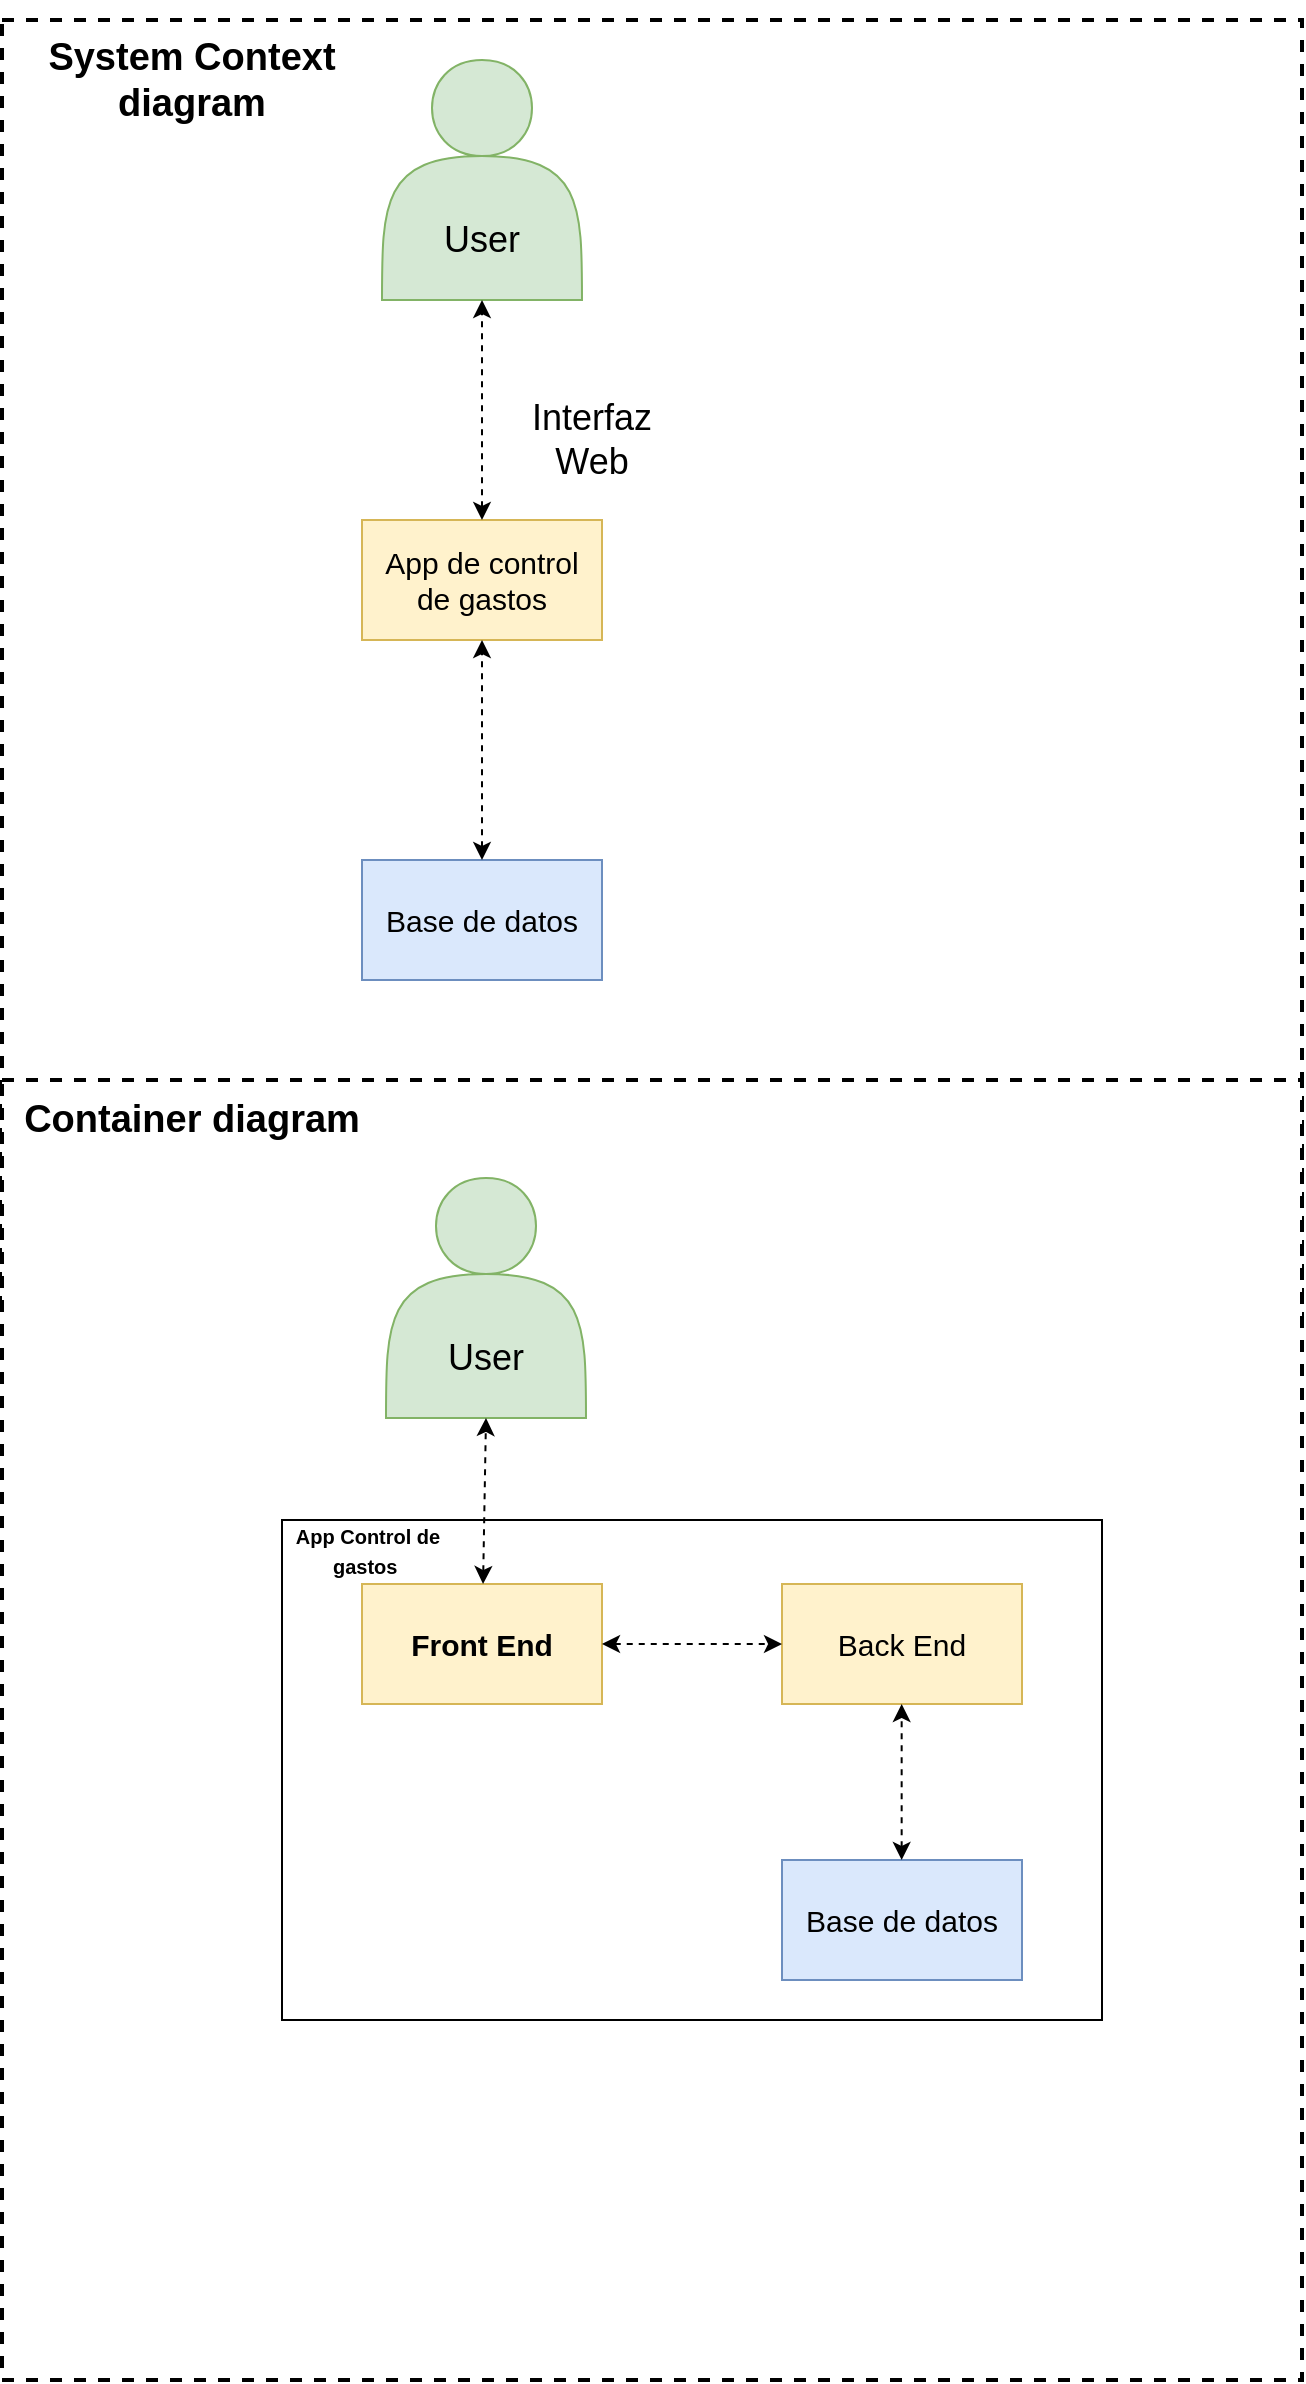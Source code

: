<mxfile version="22.0.7" type="github">
  <diagram name="Página-1" id="FNVlxbY_5hZAIGMPvLUF">
    <mxGraphModel dx="989" dy="530" grid="1" gridSize="10" guides="1" tooltips="1" connect="1" arrows="1" fold="1" page="1" pageScale="1" pageWidth="827" pageHeight="1169" math="0" shadow="0">
      <root>
        <mxCell id="0" />
        <mxCell id="1" parent="0" />
        <mxCell id="ii-14larT71zosDay65v-20" value="" style="whiteSpace=wrap;html=1;aspect=fixed;dashed=1;strokeWidth=2;" parent="1" vertex="1">
          <mxGeometry x="40" y="20" width="650" height="650" as="geometry" />
        </mxCell>
        <mxCell id="ii-14larT71zosDay65v-6" value="" style="shape=actor;whiteSpace=wrap;html=1;fillColor=#d5e8d4;strokeColor=#82b366;" parent="1" vertex="1">
          <mxGeometry x="230" y="40" width="100" height="120" as="geometry" />
        </mxCell>
        <mxCell id="ii-14larT71zosDay65v-8" value="" style="rounded=0;whiteSpace=wrap;html=1;fillColor=#fff2cc;strokeColor=#d6b656;" parent="1" vertex="1">
          <mxGeometry x="220" y="270" width="120" height="60" as="geometry" />
        </mxCell>
        <mxCell id="ii-14larT71zosDay65v-10" value="" style="rounded=0;whiteSpace=wrap;html=1;fillColor=#dae8fc;strokeColor=#6c8ebf;" parent="1" vertex="1">
          <mxGeometry x="220" y="440" width="120" height="60" as="geometry" />
        </mxCell>
        <mxCell id="ii-14larT71zosDay65v-12" value="" style="html=1;labelBackgroundColor=#ffffff;startArrow=classic;startFill=1;startSize=6;endArrow=classic;endFill=1;endSize=6;jettySize=auto;orthogonalLoop=1;strokeWidth=1;dashed=1;fontSize=14;rounded=0;entryX=0.5;entryY=1;entryDx=0;entryDy=0;" parent="1" target="ii-14larT71zosDay65v-8" edge="1">
          <mxGeometry width="60" height="60" relative="1" as="geometry">
            <mxPoint x="280" y="440" as="sourcePoint" />
            <mxPoint x="340" y="380" as="targetPoint" />
          </mxGeometry>
        </mxCell>
        <mxCell id="ii-14larT71zosDay65v-13" value="" style="html=1;labelBackgroundColor=#ffffff;startArrow=classic;startFill=1;startSize=6;endArrow=classic;endFill=1;endSize=6;jettySize=auto;orthogonalLoop=1;strokeWidth=1;dashed=1;fontSize=14;rounded=0;entryX=0.5;entryY=1;entryDx=0;entryDy=0;jumpSize=6;" parent="1" target="ii-14larT71zosDay65v-6" edge="1">
          <mxGeometry width="60" height="60" relative="1" as="geometry">
            <mxPoint x="280" y="270" as="sourcePoint" />
            <mxPoint x="340" y="380" as="targetPoint" />
          </mxGeometry>
        </mxCell>
        <mxCell id="ii-14larT71zosDay65v-14" value="&lt;font style=&quot;font-size: 18px;&quot;&gt;User&lt;/font&gt;" style="text;strokeColor=none;align=center;fillColor=none;html=1;verticalAlign=middle;whiteSpace=wrap;rounded=0;" parent="1" vertex="1">
          <mxGeometry x="245" y="110" width="70" height="40" as="geometry" />
        </mxCell>
        <mxCell id="ii-14larT71zosDay65v-15" value="&lt;font style=&quot;font-size: 15px;&quot;&gt;App de control de gastos&lt;/font&gt;" style="text;strokeColor=none;align=center;fillColor=none;html=1;verticalAlign=middle;whiteSpace=wrap;rounded=0;" parent="1" vertex="1">
          <mxGeometry x="230" y="280" width="100" height="40" as="geometry" />
        </mxCell>
        <mxCell id="ii-14larT71zosDay65v-16" value="&lt;font style=&quot;font-size: 15px;&quot;&gt;Base de datos&lt;/font&gt;" style="text;strokeColor=none;align=center;fillColor=none;html=1;verticalAlign=middle;whiteSpace=wrap;rounded=0;" parent="1" vertex="1">
          <mxGeometry x="230" y="450" width="100" height="40" as="geometry" />
        </mxCell>
        <mxCell id="ii-14larT71zosDay65v-18" value="&lt;font style=&quot;font-size: 18px;&quot;&gt;Interfaz Web&lt;/font&gt;" style="text;strokeColor=none;align=center;fillColor=none;html=1;verticalAlign=middle;whiteSpace=wrap;rounded=0;" parent="1" vertex="1">
          <mxGeometry x="290" y="210" width="90" height="40" as="geometry" />
        </mxCell>
        <mxCell id="ii-14larT71zosDay65v-19" value="&lt;b&gt;&lt;font style=&quot;font-size: 19px;&quot;&gt;System Context diagram&lt;/font&gt;&lt;/b&gt;" style="text;strokeColor=none;align=center;fillColor=none;html=1;verticalAlign=middle;whiteSpace=wrap;rounded=0;" parent="1" vertex="1">
          <mxGeometry x="50" y="10" width="170" height="80" as="geometry" />
        </mxCell>
        <mxCell id="tggoakVdAM6RXXFxXQV1-1" value="" style="whiteSpace=wrap;html=1;aspect=fixed;dashed=1;strokeWidth=2;" vertex="1" parent="1">
          <mxGeometry x="40" y="550" width="650" height="650" as="geometry" />
        </mxCell>
        <mxCell id="tggoakVdAM6RXXFxXQV1-2" value="&lt;b&gt;&lt;font style=&quot;font-size: 19px;&quot;&gt;Container diagram&lt;/font&gt;&lt;/b&gt;" style="text;strokeColor=none;align=center;fillColor=none;html=1;verticalAlign=middle;whiteSpace=wrap;rounded=0;" vertex="1" parent="1">
          <mxGeometry x="50" y="530" width="170" height="80" as="geometry" />
        </mxCell>
        <mxCell id="tggoakVdAM6RXXFxXQV1-5" value="" style="shape=actor;whiteSpace=wrap;html=1;fillColor=#d5e8d4;strokeColor=#82b366;" vertex="1" parent="1">
          <mxGeometry x="232" y="599" width="100" height="120" as="geometry" />
        </mxCell>
        <mxCell id="tggoakVdAM6RXXFxXQV1-27" value="" style="rounded=0;whiteSpace=wrap;html=1;" vertex="1" parent="1">
          <mxGeometry x="180" y="770" width="410" height="250" as="geometry" />
        </mxCell>
        <mxCell id="tggoakVdAM6RXXFxXQV1-6" value="&lt;font style=&quot;font-size: 18px;&quot;&gt;User&lt;/font&gt;" style="text;strokeColor=none;align=center;fillColor=none;html=1;verticalAlign=middle;whiteSpace=wrap;rounded=0;" vertex="1" parent="1">
          <mxGeometry x="247" y="669" width="70" height="40" as="geometry" />
        </mxCell>
        <mxCell id="tggoakVdAM6RXXFxXQV1-8" value="" style="rounded=0;whiteSpace=wrap;html=1;fillColor=#fff2cc;strokeColor=#d6b656;fontStyle=1" vertex="1" parent="1">
          <mxGeometry x="220" y="802" width="120" height="60" as="geometry" />
        </mxCell>
        <mxCell id="tggoakVdAM6RXXFxXQV1-9" value="&lt;font style=&quot;font-size: 15px;&quot;&gt;Front End&lt;/font&gt;" style="text;strokeColor=none;align=center;fillColor=none;html=1;verticalAlign=middle;whiteSpace=wrap;rounded=0;fontStyle=1" vertex="1" parent="1">
          <mxGeometry x="230" y="812" width="100" height="40" as="geometry" />
        </mxCell>
        <mxCell id="tggoakVdAM6RXXFxXQV1-10" value="" style="rounded=0;whiteSpace=wrap;html=1;fillColor=#fff2cc;strokeColor=#d6b656;" vertex="1" parent="1">
          <mxGeometry x="430" y="802" width="120" height="60" as="geometry" />
        </mxCell>
        <mxCell id="tggoakVdAM6RXXFxXQV1-11" value="&lt;font style=&quot;font-size: 15px;&quot;&gt;Back End&lt;/font&gt;" style="text;strokeColor=none;align=center;fillColor=none;html=1;verticalAlign=middle;whiteSpace=wrap;rounded=0;" vertex="1" parent="1">
          <mxGeometry x="440" y="812" width="100" height="40" as="geometry" />
        </mxCell>
        <mxCell id="tggoakVdAM6RXXFxXQV1-15" value="" style="rounded=0;whiteSpace=wrap;html=1;fillColor=#dae8fc;strokeColor=#6c8ebf;" vertex="1" parent="1">
          <mxGeometry x="430" y="940" width="120" height="60" as="geometry" />
        </mxCell>
        <mxCell id="tggoakVdAM6RXXFxXQV1-16" value="&lt;font style=&quot;font-size: 15px;&quot;&gt;Base de datos&lt;/font&gt;" style="text;strokeColor=none;align=center;fillColor=none;html=1;verticalAlign=middle;whiteSpace=wrap;rounded=0;" vertex="1" parent="1">
          <mxGeometry x="440" y="950" width="100" height="40" as="geometry" />
        </mxCell>
        <mxCell id="tggoakVdAM6RXXFxXQV1-23" value="" style="html=1;labelBackgroundColor=#ffffff;startArrow=classic;startFill=1;startSize=6;endArrow=classic;endFill=1;endSize=6;jettySize=auto;orthogonalLoop=1;strokeWidth=1;dashed=1;fontSize=14;rounded=0;entryX=0.5;entryY=1;entryDx=0;entryDy=0;" edge="1" parent="1">
          <mxGeometry width="60" height="60" relative="1" as="geometry">
            <mxPoint x="489.83" y="940" as="sourcePoint" />
            <mxPoint x="489.83" y="862" as="targetPoint" />
          </mxGeometry>
        </mxCell>
        <mxCell id="tggoakVdAM6RXXFxXQV1-24" value="" style="html=1;labelBackgroundColor=#ffffff;startArrow=classic;startFill=1;startSize=6;endArrow=classic;endFill=1;endSize=6;jettySize=auto;orthogonalLoop=1;strokeWidth=1;dashed=1;fontSize=14;rounded=0;entryX=0;entryY=0.5;entryDx=0;entryDy=0;" edge="1" parent="1" source="tggoakVdAM6RXXFxXQV1-8" target="tggoakVdAM6RXXFxXQV1-10">
          <mxGeometry width="60" height="60" relative="1" as="geometry">
            <mxPoint x="380" y="871" as="sourcePoint" />
            <mxPoint x="380" y="793" as="targetPoint" />
          </mxGeometry>
        </mxCell>
        <mxCell id="tggoakVdAM6RXXFxXQV1-25" value="" style="html=1;labelBackgroundColor=#ffffff;startArrow=classic;startFill=1;startSize=6;endArrow=classic;endFill=1;endSize=6;jettySize=auto;orthogonalLoop=1;strokeWidth=1;dashed=1;fontSize=14;rounded=0;entryX=0.5;entryY=1;entryDx=0;entryDy=0;" edge="1" parent="1" source="tggoakVdAM6RXXFxXQV1-8" target="tggoakVdAM6RXXFxXQV1-5">
          <mxGeometry width="60" height="60" relative="1" as="geometry">
            <mxPoint x="300" y="797" as="sourcePoint" />
            <mxPoint x="300" y="719" as="targetPoint" />
          </mxGeometry>
        </mxCell>
        <mxCell id="tggoakVdAM6RXXFxXQV1-28" value="&lt;b&gt;&lt;font style=&quot;font-size: 10px;&quot;&gt;App Control de gastos&amp;nbsp;&lt;/font&gt;&lt;/b&gt;" style="text;strokeColor=none;align=center;fillColor=none;html=1;verticalAlign=middle;whiteSpace=wrap;rounded=0;" vertex="1" parent="1">
          <mxGeometry x="171" y="745" width="104" height="80" as="geometry" />
        </mxCell>
      </root>
    </mxGraphModel>
  </diagram>
</mxfile>
